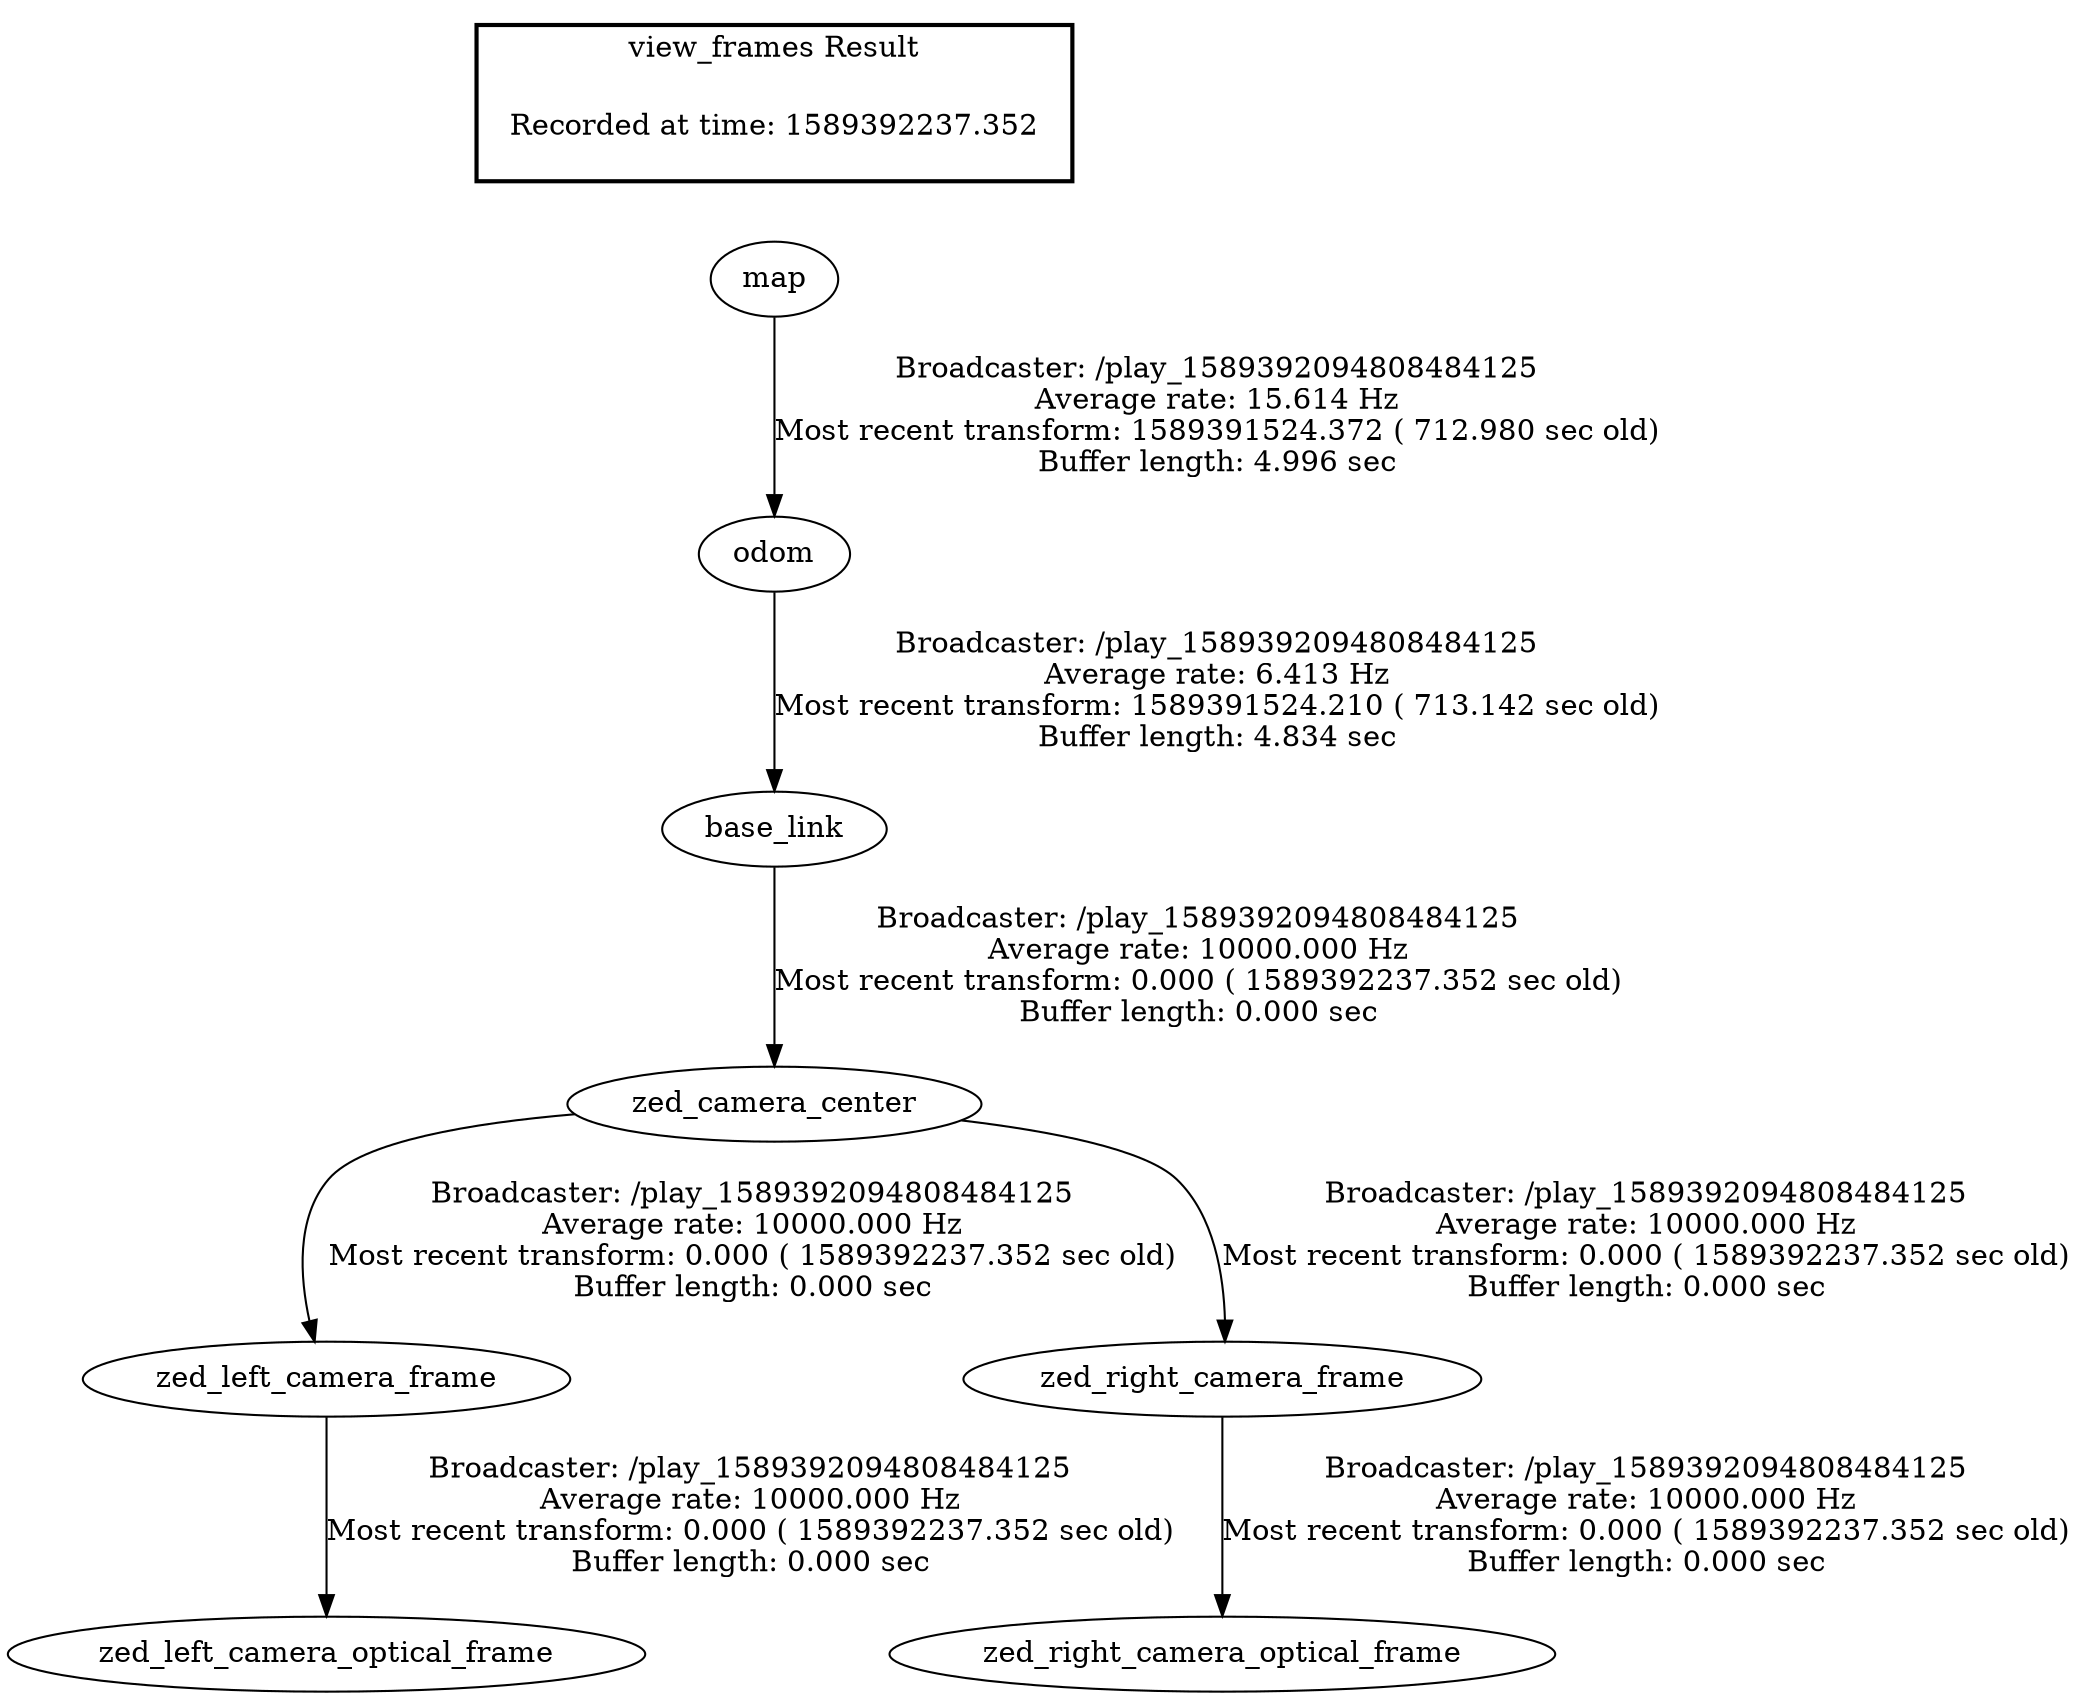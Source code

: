 digraph G {
"base_link" -> "zed_camera_center"[label="Broadcaster: /play_1589392094808484125\nAverage rate: 10000.000 Hz\nMost recent transform: 0.000 ( 1589392237.352 sec old)\nBuffer length: 0.000 sec\n"];
"odom" -> "base_link"[label="Broadcaster: /play_1589392094808484125\nAverage rate: 6.413 Hz\nMost recent transform: 1589391524.210 ( 713.142 sec old)\nBuffer length: 4.834 sec\n"];
"zed_camera_center" -> "zed_left_camera_frame"[label="Broadcaster: /play_1589392094808484125\nAverage rate: 10000.000 Hz\nMost recent transform: 0.000 ( 1589392237.352 sec old)\nBuffer length: 0.000 sec\n"];
"zed_left_camera_frame" -> "zed_left_camera_optical_frame"[label="Broadcaster: /play_1589392094808484125\nAverage rate: 10000.000 Hz\nMost recent transform: 0.000 ( 1589392237.352 sec old)\nBuffer length: 0.000 sec\n"];
"zed_camera_center" -> "zed_right_camera_frame"[label="Broadcaster: /play_1589392094808484125\nAverage rate: 10000.000 Hz\nMost recent transform: 0.000 ( 1589392237.352 sec old)\nBuffer length: 0.000 sec\n"];
"zed_right_camera_frame" -> "zed_right_camera_optical_frame"[label="Broadcaster: /play_1589392094808484125\nAverage rate: 10000.000 Hz\nMost recent transform: 0.000 ( 1589392237.352 sec old)\nBuffer length: 0.000 sec\n"];
"map" -> "odom"[label="Broadcaster: /play_1589392094808484125\nAverage rate: 15.614 Hz\nMost recent transform: 1589391524.372 ( 712.980 sec old)\nBuffer length: 4.996 sec\n"];
edge [style=invis];
 subgraph cluster_legend { style=bold; color=black; label ="view_frames Result";
"Recorded at time: 1589392237.352"[ shape=plaintext ] ;
 }->"map";
}